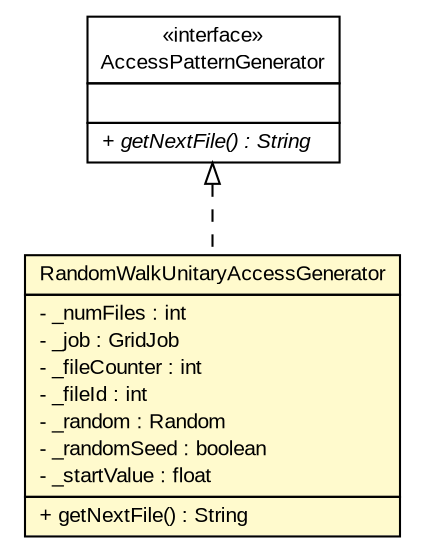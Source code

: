 #!/usr/local/bin/dot
#
# Class diagram 
# Generated by UMLGraph version R5_7_2-3-gee82a7 (http://www.umlgraph.org/)
#

digraph G {
	edge [fontname="arial",fontsize=10,labelfontname="arial",labelfontsize=10];
	node [fontname="arial",fontsize=10,shape=plaintext];
	nodesep=0.25;
	ranksep=0.5;
	// org.edg.data.replication.optorsim.RandomWalkUnitaryAccessGenerator
	c8265 [label=<<table title="org.edg.data.replication.optorsim.RandomWalkUnitaryAccessGenerator" border="0" cellborder="1" cellspacing="0" cellpadding="2" port="p" bgcolor="lemonChiffon" href="./RandomWalkUnitaryAccessGenerator.html">
		<tr><td><table border="0" cellspacing="0" cellpadding="1">
<tr><td align="center" balign="center"> RandomWalkUnitaryAccessGenerator </td></tr>
		</table></td></tr>
		<tr><td><table border="0" cellspacing="0" cellpadding="1">
<tr><td align="left" balign="left"> - _numFiles : int </td></tr>
<tr><td align="left" balign="left"> - _job : GridJob </td></tr>
<tr><td align="left" balign="left"> - _fileCounter : int </td></tr>
<tr><td align="left" balign="left"> - _fileId : int </td></tr>
<tr><td align="left" balign="left"> - _random : Random </td></tr>
<tr><td align="left" balign="left"> - _randomSeed : boolean </td></tr>
<tr><td align="left" balign="left"> - _startValue : float </td></tr>
		</table></td></tr>
		<tr><td><table border="0" cellspacing="0" cellpadding="1">
<tr><td align="left" balign="left"> + getNextFile() : String </td></tr>
		</table></td></tr>
		</table>>, URL="./RandomWalkUnitaryAccessGenerator.html", fontname="arial", fontcolor="black", fontsize=10.0];
	// org.edg.data.replication.optorsim.AccessPatternGenerator
	c8283 [label=<<table title="org.edg.data.replication.optorsim.AccessPatternGenerator" border="0" cellborder="1" cellspacing="0" cellpadding="2" port="p" href="./AccessPatternGenerator.html">
		<tr><td><table border="0" cellspacing="0" cellpadding="1">
<tr><td align="center" balign="center"> &#171;interface&#187; </td></tr>
<tr><td align="center" balign="center"> AccessPatternGenerator </td></tr>
		</table></td></tr>
		<tr><td><table border="0" cellspacing="0" cellpadding="1">
<tr><td align="left" balign="left">  </td></tr>
		</table></td></tr>
		<tr><td><table border="0" cellspacing="0" cellpadding="1">
<tr><td align="left" balign="left"><font face="arial italic" point-size="10.0"> + getNextFile() : String </font></td></tr>
		</table></td></tr>
		</table>>, URL="./AccessPatternGenerator.html", fontname="arial", fontcolor="black", fontsize=10.0];
	//org.edg.data.replication.optorsim.RandomWalkUnitaryAccessGenerator implements org.edg.data.replication.optorsim.AccessPatternGenerator
	c8283:p -> c8265:p [dir=back,arrowtail=empty,style=dashed];
}

